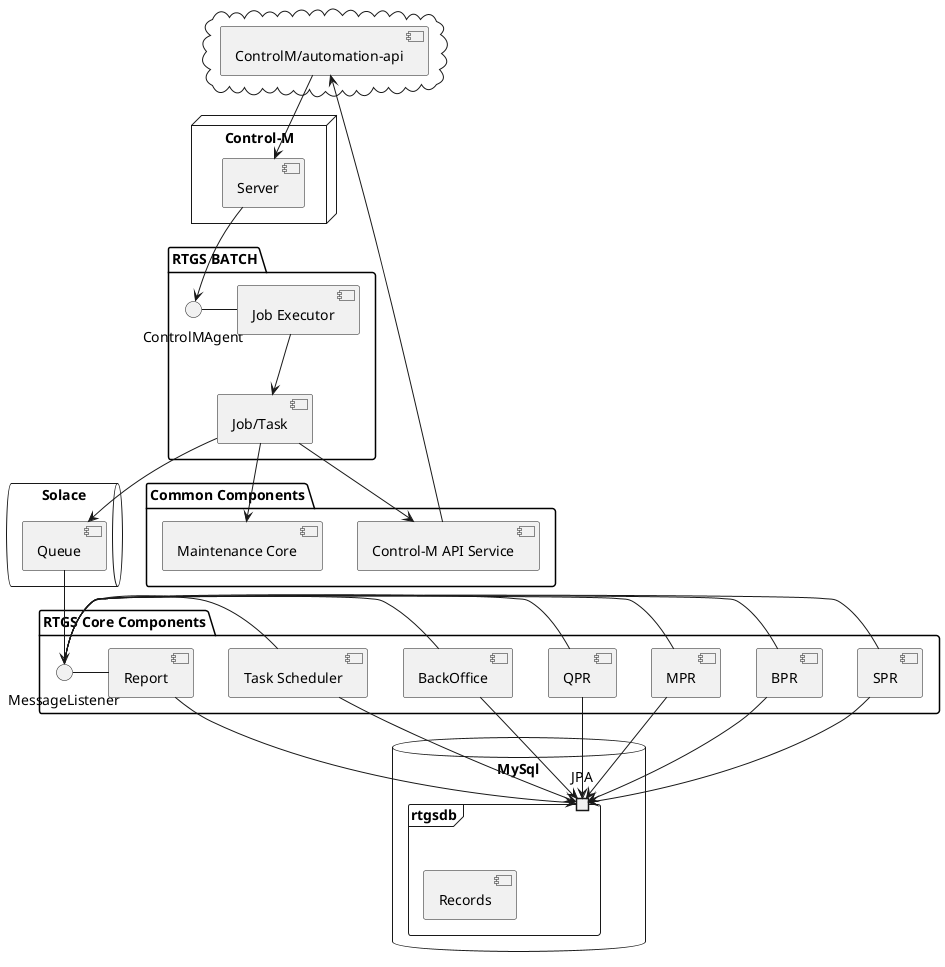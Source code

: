 @startuml
'https://plantuml.com/sequence-diagram


package "RTGS BATCH" {
  ControlMAgent - [Job Executor]
  [Job/Task]
}

package "Common Components" {
    [Maintenance Core]
    [Control-M API Service]
}

package "RTGS Core Components" {
  MessageListener - [SPR]

  MessageListener - [BPR]

  MessageListener - [MPR]

  MessageListener - [QPR]

  MessageListener - [BackOffice]

  MessageListener - [Task Scheduler]

  MessageListener - [Report]

}

cloud {
  [ControlM/automation-api]
}

queue Solace {
   [Queue]
}

node "Control-M" {
    [Server]
}


database "MySql" {
  
  frame "rtgsdb" {
     port JPA
      [Records]
  }
}

[Server] --> ControlMAgent
[Job Executor] --> [Job/Task]
[Job/Task] --> [Queue]
[Job/Task] --> [Control-M API Service]
[Job/Task] --> [Maintenance Core]
[Control-M API Service] --> [ControlM/automation-api]
[Queue] --> MessageListener
[ControlM/automation-api] --> [Server]
[BPR] --> JPA
[QPR] --> JPA
[SPR] --> JPA
[MPR] --> JPA
[BackOffice] --> JPA
[Task Scheduler] --> JPA
[Report] --> JPA

@enduml
